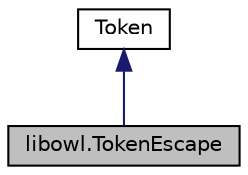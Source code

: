 digraph "libowl.TokenEscape"
{
  edge [fontname="Helvetica",fontsize="10",labelfontname="Helvetica",labelfontsize="10"];
  node [fontname="Helvetica",fontsize="10",shape=record];
  Node1 [label="libowl.TokenEscape",height=0.2,width=0.4,color="black", fillcolor="grey75", style="filled", fontcolor="black"];
  Node2 -> Node1 [dir="back",color="midnightblue",fontsize="10",style="solid",fontname="Helvetica"];
  Node2 [label="Token",height=0.2,width=0.4,color="black", fillcolor="white", style="filled",URL="$classlibowl_1_1_token.html"];
}

